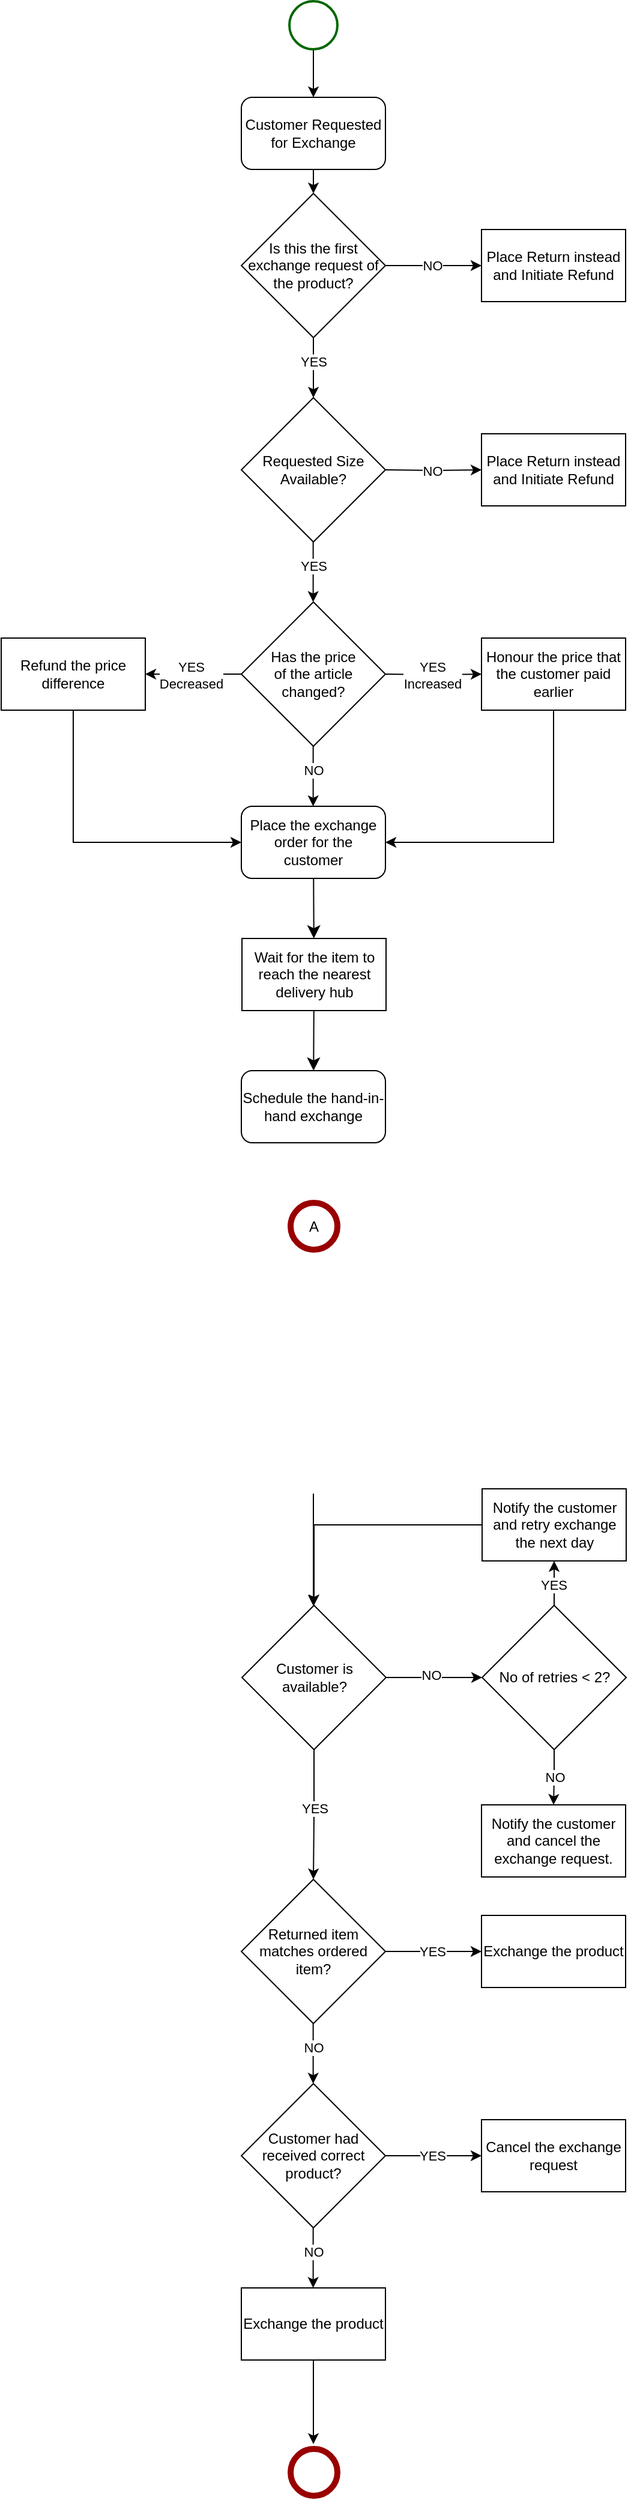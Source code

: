 <mxfile version="21.7.4" type="github">
  <diagram name="Page-1" id="W3rRGqENTHbZlLEFgb1b">
    <mxGraphModel dx="1591" dy="749" grid="1" gridSize="10" guides="1" tooltips="1" connect="1" arrows="1" fold="1" page="1" pageScale="1" pageWidth="850" pageHeight="1100" math="0" shadow="0">
      <root>
        <mxCell id="0" />
        <mxCell id="1" parent="0" />
        <mxCell id="ScidtNdO1ESNn-v9GQUH-6" style="edgeStyle=orthogonalEdgeStyle;rounded=0;orthogonalLoop=1;jettySize=auto;html=1;exitX=0.5;exitY=1;exitDx=0;exitDy=0;entryX=0.5;entryY=0;entryDx=0;entryDy=0;" parent="1" source="ScidtNdO1ESNn-v9GQUH-1" target="ScidtNdO1ESNn-v9GQUH-5" edge="1">
          <mxGeometry relative="1" as="geometry" />
        </mxCell>
        <mxCell id="ScidtNdO1ESNn-v9GQUH-1" value="Customer Requested for Exchange" style="rounded=1;whiteSpace=wrap;html=1;" parent="1" vertex="1">
          <mxGeometry x="359" y="120" width="120" height="60" as="geometry" />
        </mxCell>
        <mxCell id="ScidtNdO1ESNn-v9GQUH-4" style="edgeStyle=orthogonalEdgeStyle;rounded=0;orthogonalLoop=1;jettySize=auto;html=1;exitX=0.5;exitY=1;exitDx=0;exitDy=0;exitPerimeter=0;entryX=0.5;entryY=0;entryDx=0;entryDy=0;" parent="1" source="ScidtNdO1ESNn-v9GQUH-2" target="ScidtNdO1ESNn-v9GQUH-1" edge="1">
          <mxGeometry relative="1" as="geometry" />
        </mxCell>
        <mxCell id="ScidtNdO1ESNn-v9GQUH-2" value="" style="strokeWidth=2;html=1;shape=mxgraph.flowchart.start_2;whiteSpace=wrap;strokeColor=#006600;" parent="1" vertex="1">
          <mxGeometry x="399" y="40" width="40" height="40" as="geometry" />
        </mxCell>
        <mxCell id="ScidtNdO1ESNn-v9GQUH-12" style="edgeStyle=orthogonalEdgeStyle;rounded=0;orthogonalLoop=1;jettySize=auto;html=1;exitX=1;exitY=0.5;exitDx=0;exitDy=0;entryX=0;entryY=0.5;entryDx=0;entryDy=0;" parent="1" source="ScidtNdO1ESNn-v9GQUH-5" target="ScidtNdO1ESNn-v9GQUH-7" edge="1">
          <mxGeometry relative="1" as="geometry" />
        </mxCell>
        <mxCell id="ScidtNdO1ESNn-v9GQUH-13" value="NO" style="edgeLabel;html=1;align=center;verticalAlign=middle;resizable=0;points=[];" parent="ScidtNdO1ESNn-v9GQUH-12" vertex="1" connectable="0">
          <mxGeometry x="-0.033" relative="1" as="geometry">
            <mxPoint as="offset" />
          </mxGeometry>
        </mxCell>
        <mxCell id="ScidtNdO1ESNn-v9GQUH-14" style="edgeStyle=orthogonalEdgeStyle;rounded=0;orthogonalLoop=1;jettySize=auto;html=1;exitX=0.5;exitY=1;exitDx=0;exitDy=0;" parent="1" source="ScidtNdO1ESNn-v9GQUH-5" edge="1">
          <mxGeometry relative="1" as="geometry">
            <mxPoint x="419" y="370" as="targetPoint" />
          </mxGeometry>
        </mxCell>
        <mxCell id="oCVxNS5rtqSEk9UW2aVz-1" value="YES" style="edgeLabel;html=1;align=center;verticalAlign=middle;resizable=0;points=[];" parent="ScidtNdO1ESNn-v9GQUH-14" vertex="1" connectable="0">
          <mxGeometry x="-0.208" relative="1" as="geometry">
            <mxPoint as="offset" />
          </mxGeometry>
        </mxCell>
        <mxCell id="ScidtNdO1ESNn-v9GQUH-5" value="Is this the first exchange request of the product?" style="rhombus;whiteSpace=wrap;html=1;" parent="1" vertex="1">
          <mxGeometry x="359" y="200" width="120" height="120" as="geometry" />
        </mxCell>
        <mxCell id="ScidtNdO1ESNn-v9GQUH-7" value="Place Return instead and Initiate Refund" style="whiteSpace=wrap;html=1;" parent="1" vertex="1">
          <mxGeometry x="559" y="230" width="120" height="60" as="geometry" />
        </mxCell>
        <mxCell id="JA2g4LetsIYO5BSw-Kvd-1" value="Requested Size Available?" style="rhombus;whiteSpace=wrap;html=1;" parent="1" vertex="1">
          <mxGeometry x="359" y="370" width="120" height="120" as="geometry" />
        </mxCell>
        <mxCell id="JA2g4LetsIYO5BSw-Kvd-2" style="edgeStyle=orthogonalEdgeStyle;rounded=0;orthogonalLoop=1;jettySize=auto;html=1;exitX=1;exitY=0.5;exitDx=0;exitDy=0;entryX=0;entryY=0.5;entryDx=0;entryDy=0;" parent="1" target="JA2g4LetsIYO5BSw-Kvd-4" edge="1">
          <mxGeometry relative="1" as="geometry">
            <mxPoint x="479" y="430" as="sourcePoint" />
          </mxGeometry>
        </mxCell>
        <mxCell id="JA2g4LetsIYO5BSw-Kvd-3" value="NO" style="edgeLabel;html=1;align=center;verticalAlign=middle;resizable=0;points=[];" parent="JA2g4LetsIYO5BSw-Kvd-2" vertex="1" connectable="0">
          <mxGeometry x="-0.033" relative="1" as="geometry">
            <mxPoint as="offset" />
          </mxGeometry>
        </mxCell>
        <mxCell id="JA2g4LetsIYO5BSw-Kvd-4" value="Place Return instead and Initiate Refund" style="whiteSpace=wrap;html=1;" parent="1" vertex="1">
          <mxGeometry x="559" y="400" width="120" height="60" as="geometry" />
        </mxCell>
        <mxCell id="oCVxNS5rtqSEk9UW2aVz-3" style="edgeStyle=orthogonalEdgeStyle;rounded=0;orthogonalLoop=1;jettySize=auto;html=1;exitX=0.5;exitY=1;exitDx=0;exitDy=0;" parent="1" edge="1">
          <mxGeometry relative="1" as="geometry">
            <mxPoint x="418.81" y="540" as="targetPoint" />
            <mxPoint x="418.81" y="490" as="sourcePoint" />
          </mxGeometry>
        </mxCell>
        <mxCell id="oCVxNS5rtqSEk9UW2aVz-4" value="YES" style="edgeLabel;html=1;align=center;verticalAlign=middle;resizable=0;points=[];" parent="oCVxNS5rtqSEk9UW2aVz-3" vertex="1" connectable="0">
          <mxGeometry x="-0.208" relative="1" as="geometry">
            <mxPoint as="offset" />
          </mxGeometry>
        </mxCell>
        <mxCell id="oCVxNS5rtqSEk9UW2aVz-17" value="" style="edgeStyle=orthogonalEdgeStyle;rounded=0;orthogonalLoop=1;jettySize=auto;html=1;" parent="1" source="oCVxNS5rtqSEk9UW2aVz-5" target="oCVxNS5rtqSEk9UW2aVz-16" edge="1">
          <mxGeometry relative="1" as="geometry" />
        </mxCell>
        <mxCell id="oCVxNS5rtqSEk9UW2aVz-18" value="YES&lt;br&gt;Decreased" style="edgeLabel;html=1;align=center;verticalAlign=middle;resizable=0;points=[];" parent="oCVxNS5rtqSEk9UW2aVz-17" vertex="1" connectable="0">
          <mxGeometry x="0.061" y="1" relative="1" as="geometry">
            <mxPoint as="offset" />
          </mxGeometry>
        </mxCell>
        <mxCell id="oCVxNS5rtqSEk9UW2aVz-5" value="Has the price&lt;br&gt;of the article&lt;br&gt;changed?" style="rhombus;whiteSpace=wrap;html=1;" parent="1" vertex="1">
          <mxGeometry x="359" y="540" width="120" height="120" as="geometry" />
        </mxCell>
        <mxCell id="oCVxNS5rtqSEk9UW2aVz-6" style="edgeStyle=orthogonalEdgeStyle;rounded=0;orthogonalLoop=1;jettySize=auto;html=1;exitX=1;exitY=0.5;exitDx=0;exitDy=0;entryX=0;entryY=0.5;entryDx=0;entryDy=0;" parent="1" target="oCVxNS5rtqSEk9UW2aVz-8" edge="1">
          <mxGeometry relative="1" as="geometry">
            <mxPoint x="479" y="600" as="sourcePoint" />
          </mxGeometry>
        </mxCell>
        <mxCell id="oCVxNS5rtqSEk9UW2aVz-7" value="YES&lt;br&gt;Increased" style="edgeLabel;html=1;align=center;verticalAlign=middle;resizable=0;points=[];" parent="oCVxNS5rtqSEk9UW2aVz-6" vertex="1" connectable="0">
          <mxGeometry x="-0.033" relative="1" as="geometry">
            <mxPoint as="offset" />
          </mxGeometry>
        </mxCell>
        <mxCell id="oCVxNS5rtqSEk9UW2aVz-23" style="edgeStyle=orthogonalEdgeStyle;rounded=0;orthogonalLoop=1;jettySize=auto;html=1;entryX=1;entryY=0.5;entryDx=0;entryDy=0;" parent="1" source="oCVxNS5rtqSEk9UW2aVz-8" target="oCVxNS5rtqSEk9UW2aVz-21" edge="1">
          <mxGeometry relative="1" as="geometry">
            <Array as="points">
              <mxPoint x="619" y="740" />
            </Array>
          </mxGeometry>
        </mxCell>
        <mxCell id="oCVxNS5rtqSEk9UW2aVz-8" value="Honour the price that the customer paid earlier" style="whiteSpace=wrap;html=1;" parent="1" vertex="1">
          <mxGeometry x="559" y="570" width="120" height="60" as="geometry" />
        </mxCell>
        <mxCell id="oCVxNS5rtqSEk9UW2aVz-9" style="edgeStyle=orthogonalEdgeStyle;rounded=0;orthogonalLoop=1;jettySize=auto;html=1;exitX=0.5;exitY=1;exitDx=0;exitDy=0;" parent="1" edge="1">
          <mxGeometry relative="1" as="geometry">
            <mxPoint x="418.81" y="710" as="targetPoint" />
            <mxPoint x="418.81" y="660" as="sourcePoint" />
          </mxGeometry>
        </mxCell>
        <mxCell id="oCVxNS5rtqSEk9UW2aVz-10" value="NO" style="edgeLabel;html=1;align=center;verticalAlign=middle;resizable=0;points=[];" parent="oCVxNS5rtqSEk9UW2aVz-9" vertex="1" connectable="0">
          <mxGeometry x="-0.208" relative="1" as="geometry">
            <mxPoint as="offset" />
          </mxGeometry>
        </mxCell>
        <mxCell id="oCVxNS5rtqSEk9UW2aVz-24" style="edgeStyle=orthogonalEdgeStyle;rounded=0;orthogonalLoop=1;jettySize=auto;html=1;exitX=0.5;exitY=1;exitDx=0;exitDy=0;entryX=0;entryY=0.5;entryDx=0;entryDy=0;" parent="1" source="oCVxNS5rtqSEk9UW2aVz-16" target="oCVxNS5rtqSEk9UW2aVz-21" edge="1">
          <mxGeometry relative="1" as="geometry" />
        </mxCell>
        <mxCell id="oCVxNS5rtqSEk9UW2aVz-16" value="Refund the price difference" style="whiteSpace=wrap;html=1;" parent="1" vertex="1">
          <mxGeometry x="159" y="570" width="120" height="60" as="geometry" />
        </mxCell>
        <mxCell id="-Rj4HsypdWDS_JMWcQnK-2" value="" style="edgeStyle=none;curved=1;rounded=0;orthogonalLoop=1;jettySize=auto;html=1;fontSize=12;startSize=8;endSize=8;" edge="1" parent="1" source="oCVxNS5rtqSEk9UW2aVz-21" target="UO_pKAjwZwLIk6cYcGZx-12">
          <mxGeometry relative="1" as="geometry" />
        </mxCell>
        <mxCell id="oCVxNS5rtqSEk9UW2aVz-21" value="Place the exchange order for the customer" style="rounded=1;whiteSpace=wrap;html=1;" parent="1" vertex="1">
          <mxGeometry x="359" y="710" width="120" height="60" as="geometry" />
        </mxCell>
        <mxCell id="UO_pKAjwZwLIk6cYcGZx-16" value="" style="edgeStyle=orthogonalEdgeStyle;rounded=0;orthogonalLoop=1;jettySize=auto;html=1;" parent="1" target="UO_pKAjwZwLIk6cYcGZx-14" edge="1">
          <mxGeometry relative="1" as="geometry">
            <mxPoint x="419" y="1282.0" as="sourcePoint" />
          </mxGeometry>
        </mxCell>
        <mxCell id="NZ-VTRtyp2TgSuCaYria-1" value="Schedule the hand-in-hand exchange" style="rounded=1;whiteSpace=wrap;html=1;" parent="1" vertex="1">
          <mxGeometry x="359" y="930" width="120" height="60" as="geometry" />
        </mxCell>
        <mxCell id="NZ-VTRtyp2TgSuCaYria-4" value="Returned item matches ordered item?" style="rhombus;whiteSpace=wrap;html=1;" parent="1" vertex="1">
          <mxGeometry x="359" y="1603" width="120" height="120" as="geometry" />
        </mxCell>
        <mxCell id="NZ-VTRtyp2TgSuCaYria-5" style="edgeStyle=orthogonalEdgeStyle;rounded=0;orthogonalLoop=1;jettySize=auto;html=1;exitX=0.5;exitY=1;exitDx=0;exitDy=0;" parent="1" edge="1">
          <mxGeometry relative="1" as="geometry">
            <mxPoint x="418.81" y="1773" as="targetPoint" />
            <mxPoint x="418.81" y="1723" as="sourcePoint" />
          </mxGeometry>
        </mxCell>
        <mxCell id="NZ-VTRtyp2TgSuCaYria-6" value="NO" style="edgeLabel;html=1;align=center;verticalAlign=middle;resizable=0;points=[];" parent="NZ-VTRtyp2TgSuCaYria-5" vertex="1" connectable="0">
          <mxGeometry x="-0.208" relative="1" as="geometry">
            <mxPoint as="offset" />
          </mxGeometry>
        </mxCell>
        <mxCell id="NZ-VTRtyp2TgSuCaYria-7" style="edgeStyle=orthogonalEdgeStyle;rounded=0;orthogonalLoop=1;jettySize=auto;html=1;exitX=1;exitY=0.5;exitDx=0;exitDy=0;entryX=0;entryY=0.5;entryDx=0;entryDy=0;" parent="1" edge="1">
          <mxGeometry relative="1" as="geometry">
            <mxPoint x="479" y="1663" as="sourcePoint" />
            <mxPoint x="559" y="1663" as="targetPoint" />
          </mxGeometry>
        </mxCell>
        <mxCell id="NZ-VTRtyp2TgSuCaYria-8" value="YES" style="edgeLabel;html=1;align=center;verticalAlign=middle;resizable=0;points=[];" parent="NZ-VTRtyp2TgSuCaYria-7" vertex="1" connectable="0">
          <mxGeometry x="-0.033" relative="1" as="geometry">
            <mxPoint as="offset" />
          </mxGeometry>
        </mxCell>
        <mxCell id="NZ-VTRtyp2TgSuCaYria-10" value="Exchange the product" style="whiteSpace=wrap;html=1;" parent="1" vertex="1">
          <mxGeometry x="559" y="1633" width="120" height="60" as="geometry" />
        </mxCell>
        <mxCell id="UO_pKAjwZwLIk6cYcGZx-1" value="Customer had received correct product?" style="rhombus;whiteSpace=wrap;html=1;" parent="1" vertex="1">
          <mxGeometry x="359" y="1773" width="120" height="120" as="geometry" />
        </mxCell>
        <mxCell id="UO_pKAjwZwLIk6cYcGZx-2" style="edgeStyle=orthogonalEdgeStyle;rounded=0;orthogonalLoop=1;jettySize=auto;html=1;exitX=1;exitY=0.5;exitDx=0;exitDy=0;entryX=0;entryY=0.5;entryDx=0;entryDy=0;" parent="1" edge="1">
          <mxGeometry relative="1" as="geometry">
            <mxPoint x="479" y="1833" as="sourcePoint" />
            <mxPoint x="559" y="1833" as="targetPoint" />
          </mxGeometry>
        </mxCell>
        <mxCell id="UO_pKAjwZwLIk6cYcGZx-3" value="YES" style="edgeLabel;html=1;align=center;verticalAlign=middle;resizable=0;points=[];" parent="UO_pKAjwZwLIk6cYcGZx-2" vertex="1" connectable="0">
          <mxGeometry x="-0.033" relative="1" as="geometry">
            <mxPoint as="offset" />
          </mxGeometry>
        </mxCell>
        <mxCell id="UO_pKAjwZwLIk6cYcGZx-4" style="edgeStyle=orthogonalEdgeStyle;rounded=0;orthogonalLoop=1;jettySize=auto;html=1;exitX=0.5;exitY=1;exitDx=0;exitDy=0;" parent="1" edge="1">
          <mxGeometry relative="1" as="geometry">
            <mxPoint x="418.81" y="1943" as="targetPoint" />
            <mxPoint x="418.81" y="1893" as="sourcePoint" />
          </mxGeometry>
        </mxCell>
        <mxCell id="UO_pKAjwZwLIk6cYcGZx-5" value="NO" style="edgeLabel;html=1;align=center;verticalAlign=middle;resizable=0;points=[];" parent="UO_pKAjwZwLIk6cYcGZx-4" vertex="1" connectable="0">
          <mxGeometry x="-0.208" relative="1" as="geometry">
            <mxPoint as="offset" />
          </mxGeometry>
        </mxCell>
        <mxCell id="UO_pKAjwZwLIk6cYcGZx-6" value="Cancel the exchange request" style="whiteSpace=wrap;html=1;" parent="1" vertex="1">
          <mxGeometry x="559" y="1803" width="120" height="60" as="geometry" />
        </mxCell>
        <mxCell id="UO_pKAjwZwLIk6cYcGZx-9" value="" style="edgeStyle=orthogonalEdgeStyle;rounded=0;orthogonalLoop=1;jettySize=auto;html=1;" parent="1" source="UO_pKAjwZwLIk6cYcGZx-7" edge="1">
          <mxGeometry relative="1" as="geometry">
            <mxPoint x="419" y="2073" as="targetPoint" />
          </mxGeometry>
        </mxCell>
        <mxCell id="UO_pKAjwZwLIk6cYcGZx-7" value="Exchange the product" style="whiteSpace=wrap;html=1;" parent="1" vertex="1">
          <mxGeometry x="359" y="1943" width="120" height="60" as="geometry" />
        </mxCell>
        <mxCell id="UO_pKAjwZwLIk6cYcGZx-10" value="" style="shape=ellipse;html=1;dashed=0;whiteSpace=wrap;aspect=fixed;strokeWidth=5;perimeter=ellipsePerimeter;strokeColor=#990000;" parent="1" vertex="1">
          <mxGeometry x="400" y="2077" width="39" height="39" as="geometry" />
        </mxCell>
        <mxCell id="-Rj4HsypdWDS_JMWcQnK-3" value="" style="edgeStyle=none;curved=1;rounded=0;orthogonalLoop=1;jettySize=auto;html=1;fontSize=12;startSize=8;endSize=8;" edge="1" parent="1" source="UO_pKAjwZwLIk6cYcGZx-12" target="NZ-VTRtyp2TgSuCaYria-1">
          <mxGeometry relative="1" as="geometry" />
        </mxCell>
        <mxCell id="UO_pKAjwZwLIk6cYcGZx-12" value="Wait for the item to reach the nearest delivery hub" style="rounded=0;whiteSpace=wrap;html=1;" parent="1" vertex="1">
          <mxGeometry x="359.5" y="820" width="120" height="60" as="geometry" />
        </mxCell>
        <mxCell id="UO_pKAjwZwLIk6cYcGZx-22" value="" style="edgeStyle=orthogonalEdgeStyle;rounded=0;orthogonalLoop=1;jettySize=auto;html=1;entryX=0.5;entryY=0;entryDx=0;entryDy=0;" parent="1" source="UO_pKAjwZwLIk6cYcGZx-14" target="NZ-VTRtyp2TgSuCaYria-4" edge="1">
          <mxGeometry relative="1" as="geometry">
            <mxPoint x="419.5" y="1575" as="targetPoint" />
          </mxGeometry>
        </mxCell>
        <mxCell id="UO_pKAjwZwLIk6cYcGZx-23" value="YES" style="edgeLabel;html=1;align=center;verticalAlign=middle;resizable=0;points=[];" parent="UO_pKAjwZwLIk6cYcGZx-22" vertex="1" connectable="0">
          <mxGeometry x="-0.103" relative="1" as="geometry">
            <mxPoint as="offset" />
          </mxGeometry>
        </mxCell>
        <mxCell id="UO_pKAjwZwLIk6cYcGZx-31" value="" style="edgeStyle=orthogonalEdgeStyle;rounded=0;orthogonalLoop=1;jettySize=auto;html=1;" parent="1" source="UO_pKAjwZwLIk6cYcGZx-14" target="UO_pKAjwZwLIk6cYcGZx-30" edge="1">
          <mxGeometry relative="1" as="geometry" />
        </mxCell>
        <mxCell id="UO_pKAjwZwLIk6cYcGZx-35" value="NO" style="edgeLabel;html=1;align=center;verticalAlign=middle;resizable=0;points=[];" parent="UO_pKAjwZwLIk6cYcGZx-31" vertex="1" connectable="0">
          <mxGeometry x="-0.087" y="2" relative="1" as="geometry">
            <mxPoint x="1" as="offset" />
          </mxGeometry>
        </mxCell>
        <mxCell id="UO_pKAjwZwLIk6cYcGZx-14" value="Customer is available?" style="rhombus;whiteSpace=wrap;html=1;" parent="1" vertex="1">
          <mxGeometry x="359.5" y="1375" width="120" height="120" as="geometry" />
        </mxCell>
        <mxCell id="UO_pKAjwZwLIk6cYcGZx-50" style="edgeStyle=orthogonalEdgeStyle;rounded=0;orthogonalLoop=1;jettySize=auto;html=1;exitX=0;exitY=0.5;exitDx=0;exitDy=0;entryX=0.5;entryY=0;entryDx=0;entryDy=0;" parent="1" source="UO_pKAjwZwLIk6cYcGZx-26" target="UO_pKAjwZwLIk6cYcGZx-14" edge="1">
          <mxGeometry relative="1" as="geometry" />
        </mxCell>
        <mxCell id="UO_pKAjwZwLIk6cYcGZx-26" value="Notify the customer and retry exchange the next day" style="whiteSpace=wrap;html=1;" parent="1" vertex="1">
          <mxGeometry x="559.5" y="1278" width="120" height="60" as="geometry" />
        </mxCell>
        <mxCell id="UO_pKAjwZwLIk6cYcGZx-40" value="" style="edgeStyle=orthogonalEdgeStyle;rounded=0;orthogonalLoop=1;jettySize=auto;html=1;" parent="1" source="UO_pKAjwZwLIk6cYcGZx-30" target="UO_pKAjwZwLIk6cYcGZx-26" edge="1">
          <mxGeometry relative="1" as="geometry" />
        </mxCell>
        <mxCell id="UO_pKAjwZwLIk6cYcGZx-43" value="YES" style="edgeLabel;html=1;align=center;verticalAlign=middle;resizable=0;points=[];" parent="UO_pKAjwZwLIk6cYcGZx-40" vertex="1" connectable="0">
          <mxGeometry x="-0.191" y="1" relative="1" as="geometry">
            <mxPoint as="offset" />
          </mxGeometry>
        </mxCell>
        <mxCell id="UO_pKAjwZwLIk6cYcGZx-48" value="" style="edgeStyle=orthogonalEdgeStyle;rounded=0;orthogonalLoop=1;jettySize=auto;html=1;" parent="1" source="UO_pKAjwZwLIk6cYcGZx-30" target="UO_pKAjwZwLIk6cYcGZx-47" edge="1">
          <mxGeometry relative="1" as="geometry" />
        </mxCell>
        <mxCell id="UO_pKAjwZwLIk6cYcGZx-49" value="NO" style="edgeLabel;html=1;align=center;verticalAlign=middle;resizable=0;points=[];" parent="UO_pKAjwZwLIk6cYcGZx-48" vertex="1" connectable="0">
          <mxGeometry x="-0.038" relative="1" as="geometry">
            <mxPoint as="offset" />
          </mxGeometry>
        </mxCell>
        <mxCell id="UO_pKAjwZwLIk6cYcGZx-30" value="No of retries &amp;lt; 2?" style="rhombus;whiteSpace=wrap;html=1;" parent="1" vertex="1">
          <mxGeometry x="559.5" y="1375" width="120" height="120" as="geometry" />
        </mxCell>
        <mxCell id="UO_pKAjwZwLIk6cYcGZx-47" value="Notify the customer and cancel the exchange request." style="whiteSpace=wrap;html=1;" parent="1" vertex="1">
          <mxGeometry x="559" y="1541" width="120" height="60" as="geometry" />
        </mxCell>
        <mxCell id="-Rj4HsypdWDS_JMWcQnK-4" value="A" style="shape=ellipse;html=1;dashed=0;whiteSpace=wrap;aspect=fixed;strokeWidth=5;perimeter=ellipsePerimeter;strokeColor=#990000;" vertex="1" parent="1">
          <mxGeometry x="400" y="1040" width="39" height="39" as="geometry" />
        </mxCell>
      </root>
    </mxGraphModel>
  </diagram>
</mxfile>

